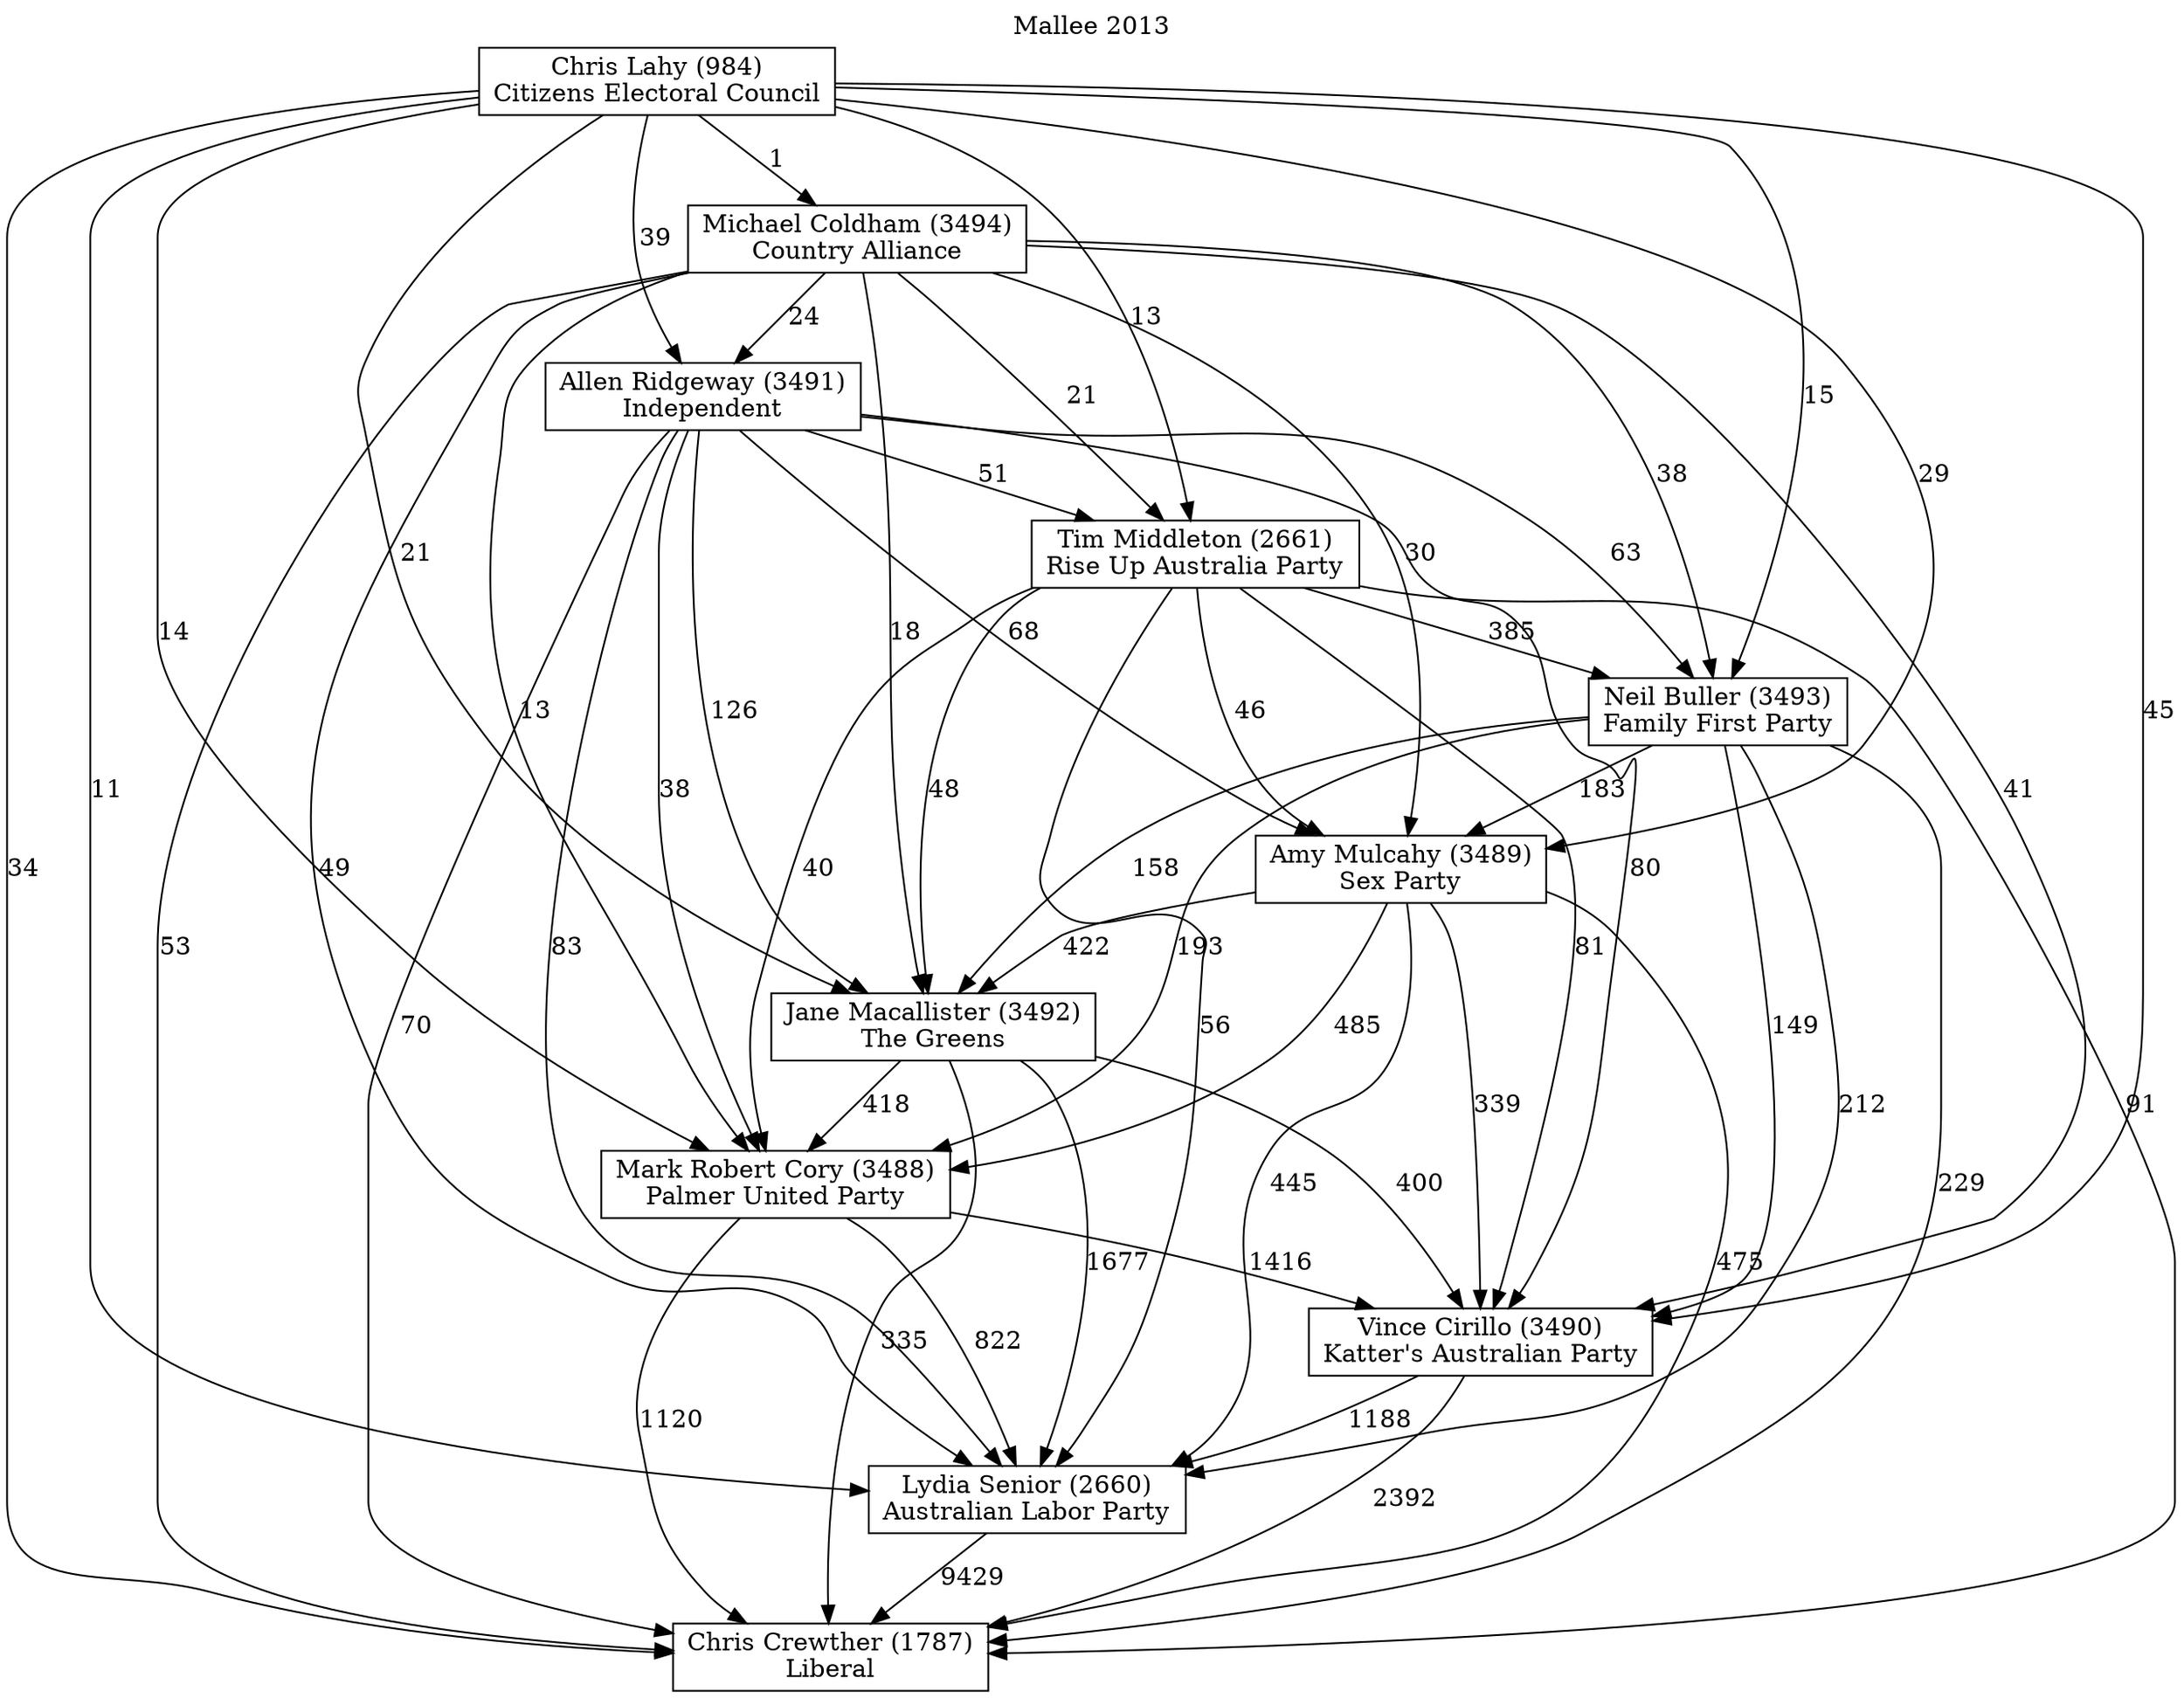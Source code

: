 // House preference flow
digraph "Chris Crewther (1787)_Mallee_2013" {
	graph [label="Mallee 2013" labelloc=t mclimit=10]
	node [shape=box]
	"Chris Crewther (1787)" [label="Chris Crewther (1787)
Liberal"]
	"Lydia Senior (2660)" [label="Lydia Senior (2660)
Australian Labor Party"]
	"Vince Cirillo (3490)" [label="Vince Cirillo (3490)
Katter's Australian Party"]
	"Mark Robert Cory (3488)" [label="Mark Robert Cory (3488)
Palmer United Party"]
	"Jane Macallister (3492)" [label="Jane Macallister (3492)
The Greens"]
	"Amy Mulcahy (3489)" [label="Amy Mulcahy (3489)
Sex Party"]
	"Neil Buller (3493)" [label="Neil Buller (3493)
Family First Party"]
	"Tim Middleton (2661)" [label="Tim Middleton (2661)
Rise Up Australia Party"]
	"Allen Ridgeway (3491)" [label="Allen Ridgeway (3491)
Independent"]
	"Michael Coldham (3494)" [label="Michael Coldham (3494)
Country Alliance"]
	"Chris Lahy (984)" [label="Chris Lahy (984)
Citizens Electoral Council"]
	"Lydia Senior (2660)" -> "Chris Crewther (1787)" [label=9429]
	"Vince Cirillo (3490)" -> "Lydia Senior (2660)" [label=1188]
	"Mark Robert Cory (3488)" -> "Vince Cirillo (3490)" [label=1416]
	"Jane Macallister (3492)" -> "Mark Robert Cory (3488)" [label=418]
	"Amy Mulcahy (3489)" -> "Jane Macallister (3492)" [label=422]
	"Neil Buller (3493)" -> "Amy Mulcahy (3489)" [label=183]
	"Tim Middleton (2661)" -> "Neil Buller (3493)" [label=385]
	"Allen Ridgeway (3491)" -> "Tim Middleton (2661)" [label=51]
	"Michael Coldham (3494)" -> "Allen Ridgeway (3491)" [label=24]
	"Chris Lahy (984)" -> "Michael Coldham (3494)" [label=1]
	"Vince Cirillo (3490)" -> "Chris Crewther (1787)" [label=2392]
	"Mark Robert Cory (3488)" -> "Chris Crewther (1787)" [label=1120]
	"Jane Macallister (3492)" -> "Chris Crewther (1787)" [label=335]
	"Amy Mulcahy (3489)" -> "Chris Crewther (1787)" [label=475]
	"Neil Buller (3493)" -> "Chris Crewther (1787)" [label=229]
	"Tim Middleton (2661)" -> "Chris Crewther (1787)" [label=91]
	"Allen Ridgeway (3491)" -> "Chris Crewther (1787)" [label=70]
	"Michael Coldham (3494)" -> "Chris Crewther (1787)" [label=53]
	"Chris Lahy (984)" -> "Chris Crewther (1787)" [label=34]
	"Chris Lahy (984)" -> "Allen Ridgeway (3491)" [label=39]
	"Michael Coldham (3494)" -> "Tim Middleton (2661)" [label=21]
	"Chris Lahy (984)" -> "Tim Middleton (2661)" [label=13]
	"Allen Ridgeway (3491)" -> "Neil Buller (3493)" [label=63]
	"Michael Coldham (3494)" -> "Neil Buller (3493)" [label=38]
	"Chris Lahy (984)" -> "Neil Buller (3493)" [label=15]
	"Tim Middleton (2661)" -> "Amy Mulcahy (3489)" [label=46]
	"Allen Ridgeway (3491)" -> "Amy Mulcahy (3489)" [label=68]
	"Michael Coldham (3494)" -> "Amy Mulcahy (3489)" [label=30]
	"Chris Lahy (984)" -> "Amy Mulcahy (3489)" [label=29]
	"Neil Buller (3493)" -> "Jane Macallister (3492)" [label=158]
	"Tim Middleton (2661)" -> "Jane Macallister (3492)" [label=48]
	"Allen Ridgeway (3491)" -> "Jane Macallister (3492)" [label=126]
	"Michael Coldham (3494)" -> "Jane Macallister (3492)" [label=18]
	"Chris Lahy (984)" -> "Jane Macallister (3492)" [label=21]
	"Amy Mulcahy (3489)" -> "Mark Robert Cory (3488)" [label=485]
	"Neil Buller (3493)" -> "Mark Robert Cory (3488)" [label=193]
	"Tim Middleton (2661)" -> "Mark Robert Cory (3488)" [label=40]
	"Allen Ridgeway (3491)" -> "Mark Robert Cory (3488)" [label=38]
	"Michael Coldham (3494)" -> "Mark Robert Cory (3488)" [label=13]
	"Chris Lahy (984)" -> "Mark Robert Cory (3488)" [label=14]
	"Jane Macallister (3492)" -> "Vince Cirillo (3490)" [label=400]
	"Amy Mulcahy (3489)" -> "Vince Cirillo (3490)" [label=339]
	"Neil Buller (3493)" -> "Vince Cirillo (3490)" [label=149]
	"Tim Middleton (2661)" -> "Vince Cirillo (3490)" [label=81]
	"Allen Ridgeway (3491)" -> "Vince Cirillo (3490)" [label=80]
	"Michael Coldham (3494)" -> "Vince Cirillo (3490)" [label=41]
	"Chris Lahy (984)" -> "Vince Cirillo (3490)" [label=45]
	"Mark Robert Cory (3488)" -> "Lydia Senior (2660)" [label=822]
	"Jane Macallister (3492)" -> "Lydia Senior (2660)" [label=1677]
	"Amy Mulcahy (3489)" -> "Lydia Senior (2660)" [label=445]
	"Neil Buller (3493)" -> "Lydia Senior (2660)" [label=212]
	"Tim Middleton (2661)" -> "Lydia Senior (2660)" [label=56]
	"Allen Ridgeway (3491)" -> "Lydia Senior (2660)" [label=83]
	"Michael Coldham (3494)" -> "Lydia Senior (2660)" [label=49]
	"Chris Lahy (984)" -> "Lydia Senior (2660)" [label=11]
}
